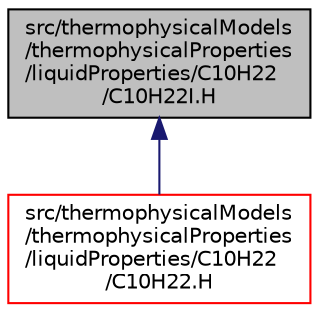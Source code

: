 digraph "src/thermophysicalModels/thermophysicalProperties/liquidProperties/C10H22/C10H22I.H"
{
  bgcolor="transparent";
  edge [fontname="Helvetica",fontsize="10",labelfontname="Helvetica",labelfontsize="10"];
  node [fontname="Helvetica",fontsize="10",shape=record];
  Node1 [label="src/thermophysicalModels\l/thermophysicalProperties\l/liquidProperties/C10H22\l/C10H22I.H",height=0.2,width=0.4,color="black", fillcolor="grey75", style="filled" fontcolor="black"];
  Node1 -> Node2 [dir="back",color="midnightblue",fontsize="10",style="solid",fontname="Helvetica"];
  Node2 [label="src/thermophysicalModels\l/thermophysicalProperties\l/liquidProperties/C10H22\l/C10H22.H",height=0.2,width=0.4,color="red",URL="$C10H22_8H.html"];
}
